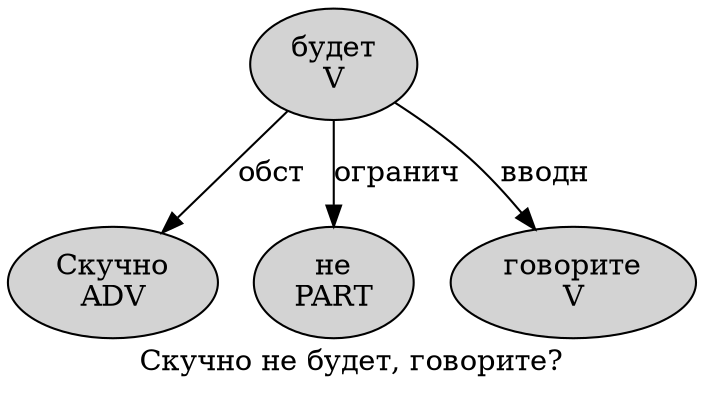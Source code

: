 digraph SENTENCE_4452 {
	graph [label="Скучно не будет, говорите?"]
	node [style=filled]
		0 [label="Скучно
ADV" color="" fillcolor=lightgray penwidth=1 shape=ellipse]
		1 [label="не
PART" color="" fillcolor=lightgray penwidth=1 shape=ellipse]
		2 [label="будет
V" color="" fillcolor=lightgray penwidth=1 shape=ellipse]
		4 [label="говорите
V" color="" fillcolor=lightgray penwidth=1 shape=ellipse]
			2 -> 0 [label="обст"]
			2 -> 1 [label="огранич"]
			2 -> 4 [label="вводн"]
}